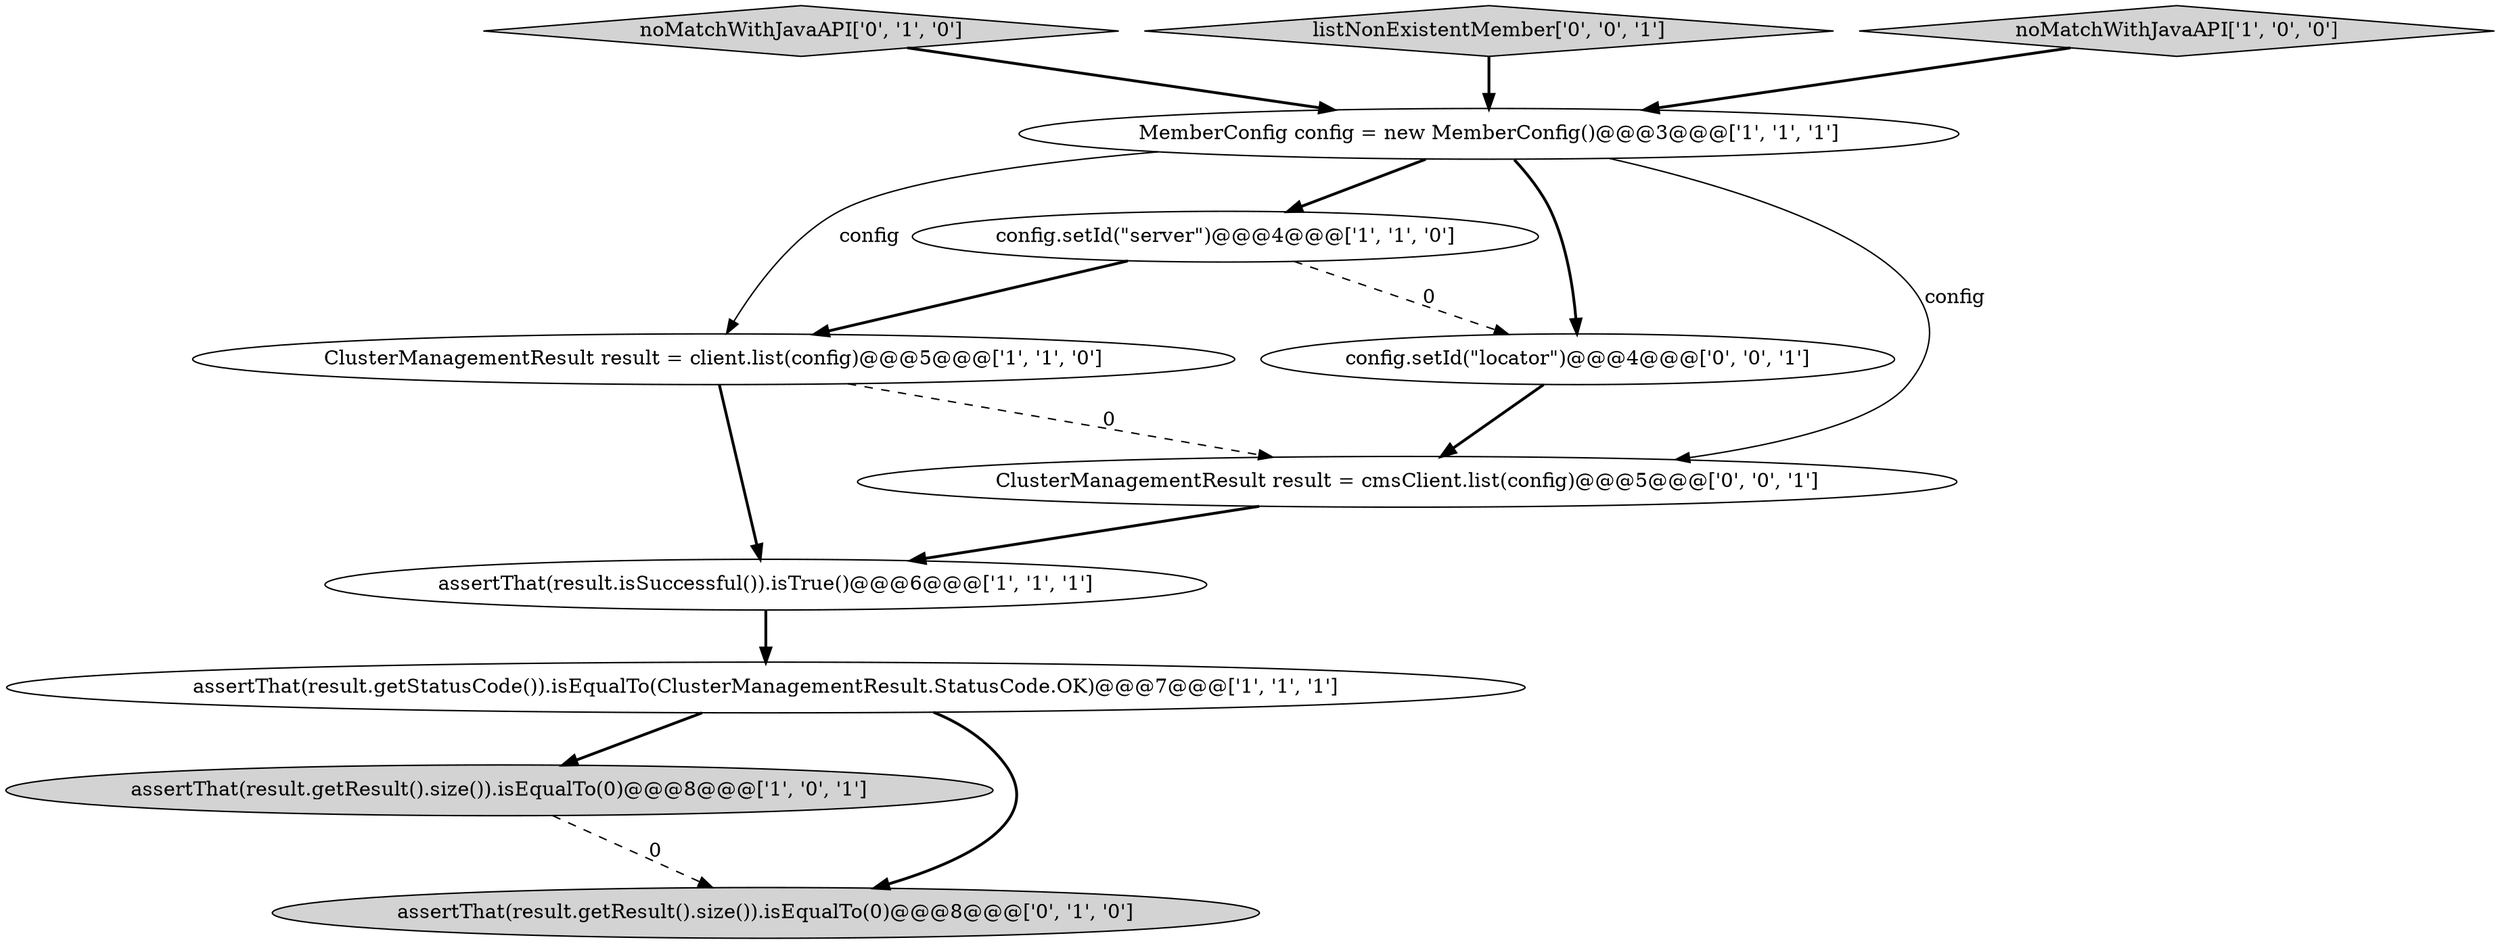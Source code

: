 digraph {
0 [style = filled, label = "config.setId(\"server\")@@@4@@@['1', '1', '0']", fillcolor = white, shape = ellipse image = "AAA0AAABBB1BBB"];
8 [style = filled, label = "noMatchWithJavaAPI['0', '1', '0']", fillcolor = lightgray, shape = diamond image = "AAA0AAABBB2BBB"];
6 [style = filled, label = "ClusterManagementResult result = client.list(config)@@@5@@@['1', '1', '0']", fillcolor = white, shape = ellipse image = "AAA0AAABBB1BBB"];
9 [style = filled, label = "listNonExistentMember['0', '0', '1']", fillcolor = lightgray, shape = diamond image = "AAA0AAABBB3BBB"];
11 [style = filled, label = "ClusterManagementResult result = cmsClient.list(config)@@@5@@@['0', '0', '1']", fillcolor = white, shape = ellipse image = "AAA0AAABBB3BBB"];
5 [style = filled, label = "assertThat(result.getResult().size()).isEqualTo(0)@@@8@@@['1', '0', '1']", fillcolor = lightgray, shape = ellipse image = "AAA0AAABBB1BBB"];
2 [style = filled, label = "assertThat(result.isSuccessful()).isTrue()@@@6@@@['1', '1', '1']", fillcolor = white, shape = ellipse image = "AAA0AAABBB1BBB"];
1 [style = filled, label = "noMatchWithJavaAPI['1', '0', '0']", fillcolor = lightgray, shape = diamond image = "AAA0AAABBB1BBB"];
4 [style = filled, label = "MemberConfig config = new MemberConfig()@@@3@@@['1', '1', '1']", fillcolor = white, shape = ellipse image = "AAA0AAABBB1BBB"];
10 [style = filled, label = "config.setId(\"locator\")@@@4@@@['0', '0', '1']", fillcolor = white, shape = ellipse image = "AAA0AAABBB3BBB"];
3 [style = filled, label = "assertThat(result.getStatusCode()).isEqualTo(ClusterManagementResult.StatusCode.OK)@@@7@@@['1', '1', '1']", fillcolor = white, shape = ellipse image = "AAA0AAABBB1BBB"];
7 [style = filled, label = "assertThat(result.getResult().size()).isEqualTo(0)@@@8@@@['0', '1', '0']", fillcolor = lightgray, shape = ellipse image = "AAA1AAABBB2BBB"];
0->6 [style = bold, label=""];
4->10 [style = bold, label=""];
4->6 [style = solid, label="config"];
4->11 [style = solid, label="config"];
5->7 [style = dashed, label="0"];
0->10 [style = dashed, label="0"];
6->11 [style = dashed, label="0"];
10->11 [style = bold, label=""];
8->4 [style = bold, label=""];
3->7 [style = bold, label=""];
9->4 [style = bold, label=""];
3->5 [style = bold, label=""];
11->2 [style = bold, label=""];
4->0 [style = bold, label=""];
6->2 [style = bold, label=""];
1->4 [style = bold, label=""];
2->3 [style = bold, label=""];
}
